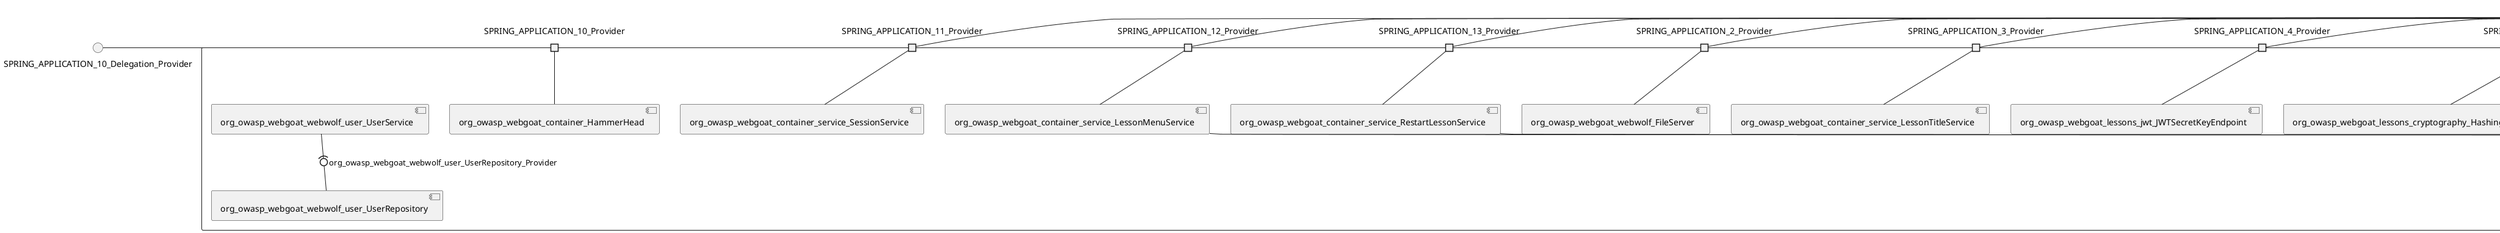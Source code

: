 @startuml
skinparam fixCircleLabelOverlapping true
skinparam componentStyle uml2
() SPRING_APPLICATION_10_Delegation_Provider
() SPRING_APPLICATION_11_Delegation_Provider
() SPRING_APPLICATION_12_Delegation_Provider
() SPRING_APPLICATION_13_Delegation_Provider
() SPRING_APPLICATION_2_Delegation_Provider
() SPRING_APPLICATION_3_Delegation_Provider
() SPRING_APPLICATION_4_Delegation_Provider
() SPRING_APPLICATION_5_Delegation_Provider
() SPRING_APPLICATION_6_Delegation_Provider
() SPRING_APPLICATION_7_Delegation_Provider
() SPRING_APPLICATION_8_Delegation_Provider
() SPRING_APPLICATION_9_Delegation_Provider
() SPRING_APPLICATION_BypassRestrictions_FieldRestrictions_POST_Delegation_Provider
() SPRING_APPLICATION_BypassRestrictions_frontendValidation_POST_Delegation_Provider
() SPRING_APPLICATION_ChromeDevTools_dummy_POST_Delegation_Provider
() SPRING_APPLICATION_CrossSiteScriptingStored_stored_xss_follow_up_POST_Delegation_Provider
() SPRING_APPLICATION_CrossSiteScripting_attack1_POST_Delegation_Provider
() SPRING_APPLICATION_CrossSiteScripting_attack3_POST_Delegation_Provider
() SPRING_APPLICATION_CrossSiteScripting_attack4_POST_Delegation_Provider
() SPRING_APPLICATION_CrossSiteScripting_attack5a_GET_Delegation_Provider
() SPRING_APPLICATION_CrossSiteScripting_attack6a_POST_Delegation_Provider
() SPRING_APPLICATION_CrossSiteScripting_dom_follow_up_POST_Delegation_Provider
() SPRING_APPLICATION_CrossSiteScripting_phone_home_xss_POST_Delegation_Provider
() SPRING_APPLICATION_CrossSiteScripting_quiz_GET_POST_Delegation_Provider
() SPRING_APPLICATION_Delegation_Provider
() SPRING_APPLICATION_GET_10_Delegation_Provider
() SPRING_APPLICATION_GET_11_Delegation_Provider
() SPRING_APPLICATION_GET_2_Delegation_Provider
() SPRING_APPLICATION_GET_3_Delegation_Provider
() SPRING_APPLICATION_GET_4_Delegation_Provider
() SPRING_APPLICATION_GET_5_Delegation_Provider
() SPRING_APPLICATION_GET_6_Delegation_Provider
() SPRING_APPLICATION_GET_7_Delegation_Provider
() SPRING_APPLICATION_GET_8_Delegation_Provider
() SPRING_APPLICATION_GET_9_Delegation_Provider
() SPRING_APPLICATION_GET_Delegation_Provider
() SPRING_APPLICATION_HtmlTampering_task_POST_Delegation_Provider
() SPRING_APPLICATION_HttpBasics_attack1_POST_Delegation_Provider
() SPRING_APPLICATION_HttpBasics_attack2_POST_Delegation_Provider
() SPRING_APPLICATION_IDOR_diff_attributes_POST_Delegation_Provider
() SPRING_APPLICATION_IDOR_login_POST_Delegation_Provider
() SPRING_APPLICATION_IDOR_profile_alt_path_POST_Delegation_Provider
() SPRING_APPLICATION_InsecureDeserialization_task_POST_Delegation_Provider
() SPRING_APPLICATION_InsecureLogin_POST_Delegation_Provider
() SPRING_APPLICATION_JWT_decode_POST_Delegation_Provider
() SPRING_APPLICATION_JWT_jku_POST_Delegation_Provider
() SPRING_APPLICATION_JWT_kid_POST_Delegation_Provider
() SPRING_APPLICATION_JWT_quiz_GET_POST_Delegation_Provider
() SPRING_APPLICATION_JWT_refresh_POST_Delegation_Provider
() SPRING_APPLICATION_JWT_votings_GET_POST_Delegation_Provider
() SPRING_APPLICATION_LogSpoofing_log_bleeding_POST_Delegation_Provider
() SPRING_APPLICATION_LogSpoofing_log_spoofing_POST_Delegation_Provider
() SPRING_APPLICATION_POST_10_Delegation_Provider
() SPRING_APPLICATION_POST_11_Delegation_Provider
() SPRING_APPLICATION_POST_12_Delegation_Provider
() SPRING_APPLICATION_POST_13_Delegation_Provider
() SPRING_APPLICATION_POST_14_Delegation_Provider
() SPRING_APPLICATION_POST_15_Delegation_Provider
() SPRING_APPLICATION_POST_16_Delegation_Provider
() SPRING_APPLICATION_POST_17_Delegation_Provider
() SPRING_APPLICATION_POST_18_Delegation_Provider
() SPRING_APPLICATION_POST_2_Delegation_Provider
() SPRING_APPLICATION_POST_3_Delegation_Provider
() SPRING_APPLICATION_POST_4_Delegation_Provider
() SPRING_APPLICATION_POST_5_Delegation_Provider
() SPRING_APPLICATION_POST_6_Delegation_Provider
() SPRING_APPLICATION_POST_7_Delegation_Provider
() SPRING_APPLICATION_POST_8_Delegation_Provider
() SPRING_APPLICATION_POST_9_Delegation_Provider
() SPRING_APPLICATION_POST_Delegation_Provider
() SPRING_APPLICATION_PUT_Delegation_Provider
() SPRING_APPLICATION_PasswordReset_ForgotPassword_create_password_reset_link_POST_Delegation_Provider
() SPRING_APPLICATION_PasswordReset_SecurityQuestions_POST_Delegation_Provider
() SPRING_APPLICATION_PasswordReset_reset_POST_Delegation_Provider
() SPRING_APPLICATION_PathTraversal_profile_picture_GET_Delegation_Provider
() SPRING_APPLICATION_PathTraversal_profile_picture_fix_GET_Delegation_Provider
() SPRING_APPLICATION_PathTraversal_profile_upload_POST_Delegation_Provider
() SPRING_APPLICATION_PathTraversal_profile_upload_fix_POST_Delegation_Provider
() SPRING_APPLICATION_PathTraversal_profile_upload_remove_user_input_POST_Delegation_Provider
() SPRING_APPLICATION_PathTraversal_random_POST_Delegation_Provider
() SPRING_APPLICATION_PathTraversal_random_picture_GET_Delegation_Provider
() SPRING_APPLICATION_PathTraversal_zip_slip_GET_POST_Delegation_Provider
() SPRING_APPLICATION_SSRF_task1_POST_Delegation_Provider
() SPRING_APPLICATION_SSRF_task2_POST_Delegation_Provider
() SPRING_APPLICATION_SecurePasswords_assignment_POST_Delegation_Provider
() SPRING_APPLICATION_SqlInjectionAdvanced_attack6a_POST_Delegation_Provider
() SPRING_APPLICATION_SqlInjectionAdvanced_attack6b_POST_Delegation_Provider
() SPRING_APPLICATION_SqlInjectionAdvanced_challenge_Login_POST_Delegation_Provider
() SPRING_APPLICATION_SqlInjectionAdvanced_challenge_PUT_Delegation_Provider
() SPRING_APPLICATION_SqlInjectionAdvanced_quiz_GET_POST_Delegation_Provider
() SPRING_APPLICATION_SqlInjectionMitigations_attack10a_POST_Delegation_Provider
() SPRING_APPLICATION_SqlInjectionMitigations_attack10b_POST_Delegation_Provider
() SPRING_APPLICATION_SqlInjectionMitigations_attack12a_POST_Delegation_Provider
() SPRING_APPLICATION_SqlInjectionMitigations_servers_GET_Delegation_Provider
() SPRING_APPLICATION_SqlInjection_assignment5a_POST_Delegation_Provider
() SPRING_APPLICATION_SqlInjection_assignment5b_POST_Delegation_Provider
() SPRING_APPLICATION_SqlInjection_attack10_POST_Delegation_Provider
() SPRING_APPLICATION_SqlInjection_attack2_POST_Delegation_Provider
() SPRING_APPLICATION_SqlInjection_attack3_POST_Delegation_Provider
() SPRING_APPLICATION_SqlInjection_attack4_POST_Delegation_Provider
() SPRING_APPLICATION_SqlInjection_attack5_POST_Delegation_Provider
() SPRING_APPLICATION_SqlInjection_attack8_POST_Delegation_Provider
() SPRING_APPLICATION_SqlInjection_attack9_POST_Delegation_Provider
() SPRING_APPLICATION_SqlOnlyInputValidationOnKeywords_attack_POST_Delegation_Provider
() SPRING_APPLICATION_SqlOnlyInputValidation_attack_POST_Delegation_Provider
() SPRING_APPLICATION_VulnerableComponents_attack1_POST_Delegation_Provider
() SPRING_APPLICATION_WebWolf_GET_Delegation_Provider
() SPRING_APPLICATION_WebWolf_landing_POST_Delegation_Provider
() SPRING_APPLICATION_WebWolf_mail_POST_Delegation_Provider
() SPRING_APPLICATION_challenge_1_POST_Delegation_Provider
() SPRING_APPLICATION_challenge_5_POST_Delegation_Provider
() SPRING_APPLICATION_challenge_7_POST_Delegation_Provider
() SPRING_APPLICATION_challenge_8_GET_Delegation_Provider
() SPRING_APPLICATION_challenge_logo_Delegation_Provider
() SPRING_APPLICATION_cia_quiz_GET_POST_Delegation_Provider
() SPRING_APPLICATION_clientSideFiltering_attack1_POST_Delegation_Provider
() SPRING_APPLICATION_clientSideFiltering_challenge_store_coupons_GET_Delegation_Provider
() SPRING_APPLICATION_clientSideFiltering_getItForFree_POST_Delegation_Provider
() SPRING_APPLICATION_clientSideFiltering_salaries_GET_Delegation_Provider
() SPRING_APPLICATION_crypto_encoding_xor_POST_Delegation_Provider
() SPRING_APPLICATION_crypto_secure_defaults_POST_Delegation_Provider
() SPRING_APPLICATION_jwt_GET_Delegation_Provider
() SPRING_APPLICATION_landing_Delegation_Provider
() SPRING_APPLICATION_lesson_template_GET_POST_Delegation_Provider
() SPRING_APPLICATION_login_oauth_mvc_GET_Delegation_Provider
() SPRING_APPLICATION_mail_DELETE_GET_POST_Delegation_Provider
() SPRING_APPLICATION_register_mvc_POST_Delegation_Provider
() SPRING_APPLICATION_registration_GET_Delegation_Provider
() SPRING_APPLICATION_requests_GET_Delegation_Provider
() SPRING_APPLICATION_scoreboard_data_GET_Delegation_Provider
() SPRING_APPLICATION_server_directory_GET_Delegation_Provider
() SPRING_APPLICATION_service_lessonoverview_mvc_Delegation_Provider
() SPRING_APPLICATION_xxe_comments_GET_Delegation_Provider
rectangle System {
[org_owasp_webgoat_container_HammerHead] [[webgoat-webgoat.repository#_jAKqFui6Ee6MKLZl8ohSrA]]
[org_owasp_webgoat_container_WebWolfRedirect] [[webgoat-webgoat.repository#_jAKqFui6Ee6MKLZl8ohSrA]]
[org_owasp_webgoat_container_controller_StartLesson] [[webgoat-webgoat.repository#_jAKqFui6Ee6MKLZl8ohSrA]]
[org_owasp_webgoat_container_controller_Welcome] [[webgoat-webgoat.repository#_jAKqFui6Ee6MKLZl8ohSrA]]
[org_owasp_webgoat_container_i18n_PluginMessages_Provider] [[webgoat-webgoat.repository#_jAKqFui6Ee6MKLZl8ohSrA]]
[org_owasp_webgoat_container_service_EnvironmentService] [[webgoat-webgoat.repository#_jAKqFui6Ee6MKLZl8ohSrA]]
[org_owasp_webgoat_container_service_HintService] [[webgoat-webgoat.repository#_jAKqFui6Ee6MKLZl8ohSrA]]
[org_owasp_webgoat_container_service_LabelDebugService] [[webgoat-webgoat.repository#_jAKqFui6Ee6MKLZl8ohSrA]]
[org_owasp_webgoat_container_service_LabelService] [[webgoat-webgoat.repository#_jAKqFui6Ee6MKLZl8ohSrA]]
[org_owasp_webgoat_container_service_LessonInfoService] [[webgoat-webgoat.repository#_jAKqFui6Ee6MKLZl8ohSrA]]
[org_owasp_webgoat_container_service_LessonMenuService] [[webgoat-webgoat.repository#_jAKqFui6Ee6MKLZl8ohSrA]]
[org_owasp_webgoat_container_service_LessonProgressService] [[webgoat-webgoat.repository#_jAKqFui6Ee6MKLZl8ohSrA]]
[org_owasp_webgoat_container_service_LessonTitleService] [[webgoat-webgoat.repository#_jAKqFui6Ee6MKLZl8ohSrA]]
[org_owasp_webgoat_container_service_ReportCardService] [[webgoat-webgoat.repository#_jAKqFui6Ee6MKLZl8ohSrA]]
[org_owasp_webgoat_container_service_RestartLessonService] [[webgoat-webgoat.repository#_jAKqFui6Ee6MKLZl8ohSrA]]
[org_owasp_webgoat_container_service_SessionService] [[webgoat-webgoat.repository#_jAKqFui6Ee6MKLZl8ohSrA]]
[org_owasp_webgoat_container_session_UserSessionData_Provider] [[webgoat-webgoat.repository#_jAKqFui6Ee6MKLZl8ohSrA]]
[org_owasp_webgoat_container_session_WebSession_Provider] [[webgoat-webgoat.repository#_jAKqFui6Ee6MKLZl8ohSrA]]
[org_owasp_webgoat_container_users_RegistrationController] [[webgoat-webgoat.repository#_jAKqFui6Ee6MKLZl8ohSrA]]
[org_owasp_webgoat_container_users_Scoreboard] [[webgoat-webgoat.repository#_jAKqFui6Ee6MKLZl8ohSrA]]
[org_owasp_webgoat_container_users_UserRepository] [[webgoat-webgoat.repository#_jAKqFui6Ee6MKLZl8ohSrA]]
[org_owasp_webgoat_container_users_UserService] [[webgoat-webgoat.repository#_jAKqFui6Ee6MKLZl8ohSrA]]
[org_owasp_webgoat_container_users_UserTrackerRepository] [[webgoat-webgoat.repository#_jAKqFui6Ee6MKLZl8ohSrA]]
[org_owasp_webgoat_lessons_authbypass_VerifyAccount] [[webgoat-webgoat.repository#_jAKqFui6Ee6MKLZl8ohSrA]]
[org_owasp_webgoat_lessons_bypassrestrictions_BypassRestrictionsFieldRestrictions] [[webgoat-webgoat.repository#_jAKqFui6Ee6MKLZl8ohSrA]]
[org_owasp_webgoat_lessons_bypassrestrictions_BypassRestrictionsFrontendValidation] [[webgoat-webgoat.repository#_jAKqFui6Ee6MKLZl8ohSrA]]
[org_owasp_webgoat_lessons_challenges_FlagController] [[webgoat-webgoat.repository#_jAKqFui6Ee6MKLZl8ohSrA]]
[org_owasp_webgoat_lessons_challenges_challenge1_Assignment1] [[webgoat-webgoat.repository#_jAKqFui6Ee6MKLZl8ohSrA]]
[org_owasp_webgoat_lessons_challenges_challenge1_ImageServlet] [[webgoat-webgoat.repository#_jAKqFui6Ee6MKLZl8ohSrA]]
[org_owasp_webgoat_lessons_challenges_challenge5_Assignment5] [[webgoat-webgoat.repository#_jAKqFui6Ee6MKLZl8ohSrA]]
[org_owasp_webgoat_lessons_challenges_challenge7_Assignment7] [[webgoat-webgoat.repository#_jAKqFui6Ee6MKLZl8ohSrA]]
[org_owasp_webgoat_lessons_challenges_challenge8_Assignment8] [[webgoat-webgoat.repository#_jAKqFui6Ee6MKLZl8ohSrA]]
[org_owasp_webgoat_lessons_chromedevtools_NetworkDummy] [[webgoat-webgoat.repository#_jAKqFui6Ee6MKLZl8ohSrA]]
[org_owasp_webgoat_lessons_chromedevtools_NetworkLesson] [[webgoat-webgoat.repository#_jAKqFui6Ee6MKLZl8ohSrA]]
[org_owasp_webgoat_lessons_cia_CIAQuiz] [[webgoat-webgoat.repository#_jAKqFui6Ee6MKLZl8ohSrA]]
[org_owasp_webgoat_lessons_clientsidefiltering_ClientSideFilteringAssignment] [[webgoat-webgoat.repository#_jAKqFui6Ee6MKLZl8ohSrA]]
[org_owasp_webgoat_lessons_clientsidefiltering_ClientSideFilteringFreeAssignment] [[webgoat-webgoat.repository#_jAKqFui6Ee6MKLZl8ohSrA]]
[org_owasp_webgoat_lessons_clientsidefiltering_Salaries] [[webgoat-webgoat.repository#_jAKqFui6Ee6MKLZl8ohSrA]]
[org_owasp_webgoat_lessons_clientsidefiltering_ShopEndpoint] [[webgoat-webgoat.repository#_jAKqFui6Ee6MKLZl8ohSrA]]
[org_owasp_webgoat_lessons_cryptography_EncodingAssignment] [[webgoat-webgoat.repository#_jAKqFui6Ee6MKLZl8ohSrA]]
[org_owasp_webgoat_lessons_cryptography_HashingAssignment] [[webgoat-webgoat.repository#_jAKqFui6Ee6MKLZl8ohSrA]]
[org_owasp_webgoat_lessons_cryptography_SecureDefaultsAssignment] [[webgoat-webgoat.repository#_jAKqFui6Ee6MKLZl8ohSrA]]
[org_owasp_webgoat_lessons_cryptography_SigningAssignment] [[webgoat-webgoat.repository#_jAKqFui6Ee6MKLZl8ohSrA]]
[org_owasp_webgoat_lessons_cryptography_XOREncodingAssignment] [[webgoat-webgoat.repository#_jAKqFui6Ee6MKLZl8ohSrA]]
[org_owasp_webgoat_lessons_csrf_CSRFConfirmFlag1] [[webgoat-webgoat.repository#_jAKqFui6Ee6MKLZl8ohSrA]]
[org_owasp_webgoat_lessons_csrf_CSRFFeedback] [[webgoat-webgoat.repository#_jAKqFui6Ee6MKLZl8ohSrA]]
[org_owasp_webgoat_lessons_csrf_CSRFGetFlag] [[webgoat-webgoat.repository#_jAKqFui6Ee6MKLZl8ohSrA]]
[org_owasp_webgoat_lessons_csrf_CSRFLogin] [[webgoat-webgoat.repository#_jAKqFui6Ee6MKLZl8ohSrA]]
[org_owasp_webgoat_lessons_csrf_ForgedReviews] [[webgoat-webgoat.repository#_jAKqFui6Ee6MKLZl8ohSrA]]
[org_owasp_webgoat_lessons_csrf_ObjectMapper_Provider] [[webgoat-webgoat.repository#_jAKqFui6Ee6MKLZl8ohSrA]]
[org_owasp_webgoat_lessons_deserialization_InsecureDeserializationTask] [[webgoat-webgoat.repository#_jAKqFui6Ee6MKLZl8ohSrA]]
[org_owasp_webgoat_lessons_hijacksession_HijackSessionAssignment] [[webgoat-webgoat.repository#_jAKqFui6Ee6MKLZl8ohSrA]]
[org_owasp_webgoat_lessons_hijacksession_cas_HijackSessionAuthenticationProvider] [[webgoat-webgoat.repository#_jAKqFui6Ee6MKLZl8ohSrA]]
[org_owasp_webgoat_lessons_htmltampering_HtmlTamperingTask] [[webgoat-webgoat.repository#_jAKqFui6Ee6MKLZl8ohSrA]]
[org_owasp_webgoat_lessons_httpbasics_HttpBasicsLesson] [[webgoat-webgoat.repository#_jAKqFui6Ee6MKLZl8ohSrA]]
[org_owasp_webgoat_lessons_httpbasics_HttpBasicsQuiz] [[webgoat-webgoat.repository#_jAKqFui6Ee6MKLZl8ohSrA]]
[org_owasp_webgoat_lessons_httpproxies_HttpBasicsInterceptRequest] [[webgoat-webgoat.repository#_jAKqFui6Ee6MKLZl8ohSrA]]
[org_owasp_webgoat_lessons_idor_IDORDiffAttributes] [[webgoat-webgoat.repository#_jAKqFui6Ee6MKLZl8ohSrA]]
[org_owasp_webgoat_lessons_idor_IDOREditOtherProfile] [[webgoat-webgoat.repository#_jAKqFui6Ee6MKLZl8ohSrA]]
[org_owasp_webgoat_lessons_idor_IDORLogin] [[webgoat-webgoat.repository#_jAKqFui6Ee6MKLZl8ohSrA]]
[org_owasp_webgoat_lessons_idor_IDORViewOtherProfile] [[webgoat-webgoat.repository#_jAKqFui6Ee6MKLZl8ohSrA]]
[org_owasp_webgoat_lessons_idor_IDORViewOwnProfile] [[webgoat-webgoat.repository#_jAKqFui6Ee6MKLZl8ohSrA]]
[org_owasp_webgoat_lessons_idor_IDORViewOwnProfileAltUrl] [[webgoat-webgoat.repository#_jAKqFui6Ee6MKLZl8ohSrA]]
[org_owasp_webgoat_lessons_insecurelogin_InsecureLoginTask] [[webgoat-webgoat.repository#_jAKqFui6Ee6MKLZl8ohSrA]]
[org_owasp_webgoat_lessons_jwt_JWTDecodeEndpoint] [[webgoat-webgoat.repository#_jAKqFui6Ee6MKLZl8ohSrA]]
[org_owasp_webgoat_lessons_jwt_JWTQuiz] [[webgoat-webgoat.repository#_jAKqFui6Ee6MKLZl8ohSrA]]
[org_owasp_webgoat_lessons_jwt_JWTRefreshEndpoint] [[webgoat-webgoat.repository#_jAKqFui6Ee6MKLZl8ohSrA]]
[org_owasp_webgoat_lessons_jwt_JWTSecretKeyEndpoint] [[webgoat-webgoat.repository#_jAKqFui6Ee6MKLZl8ohSrA]]
[org_owasp_webgoat_lessons_jwt_JWTVotesEndpoint] [[webgoat-webgoat.repository#_jAKqFui6Ee6MKLZl8ohSrA]]
[org_owasp_webgoat_lessons_jwt_claimmisuse_JWTHeaderJKUEndpoint] [[webgoat-webgoat.repository#_jAKqFui6Ee6MKLZl8ohSrA]]
[org_owasp_webgoat_lessons_jwt_claimmisuse_JWTHeaderKIDEndpoint] [[webgoat-webgoat.repository#_jAKqFui6Ee6MKLZl8ohSrA]]
[org_owasp_webgoat_lessons_lessontemplate_SampleAttack] [[webgoat-webgoat.repository#_jAKqFui6Ee6MKLZl8ohSrA]]
[org_owasp_webgoat_lessons_logging_LogBleedingTask] [[webgoat-webgoat.repository#_jAKqFui6Ee6MKLZl8ohSrA]]
[org_owasp_webgoat_lessons_logging_LogSpoofingTask] [[webgoat-webgoat.repository#_jAKqFui6Ee6MKLZl8ohSrA]]
[org_owasp_webgoat_lessons_missingac_MissingFunctionACHiddenMenus] [[webgoat-webgoat.repository#_jAKqFui6Ee6MKLZl8ohSrA]]
[org_owasp_webgoat_lessons_missingac_MissingFunctionACUsers] [[webgoat-webgoat.repository#_jAKqFui6Ee6MKLZl8ohSrA]]
[org_owasp_webgoat_lessons_missingac_MissingFunctionACYourHash] [[webgoat-webgoat.repository#_jAKqFui6Ee6MKLZl8ohSrA]]
[org_owasp_webgoat_lessons_missingac_MissingFunctionACYourHashAdmin] [[webgoat-webgoat.repository#_jAKqFui6Ee6MKLZl8ohSrA]]
[org_owasp_webgoat_lessons_passwordreset_QuestionsAssignment] [[webgoat-webgoat.repository#_jAKqFui6Ee6MKLZl8ohSrA]]
[org_owasp_webgoat_lessons_passwordreset_ResetLinkAssignment] [[webgoat-webgoat.repository#_jAKqFui6Ee6MKLZl8ohSrA]]
[org_owasp_webgoat_lessons_passwordreset_ResetLinkAssignmentForgotPassword] [[webgoat-webgoat.repository#_jAKqFui6Ee6MKLZl8ohSrA]]
[org_owasp_webgoat_lessons_passwordreset_SecurityQuestionAssignment] [[webgoat-webgoat.repository#_jAKqFui6Ee6MKLZl8ohSrA]]
[org_owasp_webgoat_lessons_passwordreset_SimpleMailAssignment] [[webgoat-webgoat.repository#_jAKqFui6Ee6MKLZl8ohSrA]]
[org_owasp_webgoat_lessons_passwordreset_TriedQuestions] [[webgoat-webgoat.repository#_jAKqFui6Ee6MKLZl8ohSrA]]
[org_owasp_webgoat_lessons_pathtraversal_ProfileUpload] [[webgoat-webgoat.repository#_jAKqFui6Ee6MKLZl8ohSrA]]
[org_owasp_webgoat_lessons_pathtraversal_ProfileUploadFix] [[webgoat-webgoat.repository#_jAKqFui6Ee6MKLZl8ohSrA]]
[org_owasp_webgoat_lessons_pathtraversal_ProfileUploadRemoveUserInput] [[webgoat-webgoat.repository#_jAKqFui6Ee6MKLZl8ohSrA]]
[org_owasp_webgoat_lessons_pathtraversal_ProfileUploadRetrieval] [[webgoat-webgoat.repository#_jAKqFui6Ee6MKLZl8ohSrA]]
[org_owasp_webgoat_lessons_pathtraversal_ProfileZipSlip] [[webgoat-webgoat.repository#_jAKqFui6Ee6MKLZl8ohSrA]]
[org_owasp_webgoat_lessons_securepasswords_SecurePasswordsAssignment] [[webgoat-webgoat.repository#_jAKqFui6Ee6MKLZl8ohSrA]]
[org_owasp_webgoat_lessons_spoofcookie_SpoofCookieAssignment] [[webgoat-webgoat.repository#_jAKqFui6Ee6MKLZl8ohSrA]]
[org_owasp_webgoat_lessons_sqlinjection_advanced_SqlInjectionChallenge] [[webgoat-webgoat.repository#_jAKqFui6Ee6MKLZl8ohSrA]]
[org_owasp_webgoat_lessons_sqlinjection_advanced_SqlInjectionChallengeLogin] [[webgoat-webgoat.repository#_jAKqFui6Ee6MKLZl8ohSrA]]
[org_owasp_webgoat_lessons_sqlinjection_advanced_SqlInjectionLesson6a] [[webgoat-webgoat.repository#_jAKqFui6Ee6MKLZl8ohSrA]]
[org_owasp_webgoat_lessons_sqlinjection_advanced_SqlInjectionLesson6b] [[webgoat-webgoat.repository#_jAKqFui6Ee6MKLZl8ohSrA]]
[org_owasp_webgoat_lessons_sqlinjection_advanced_SqlInjectionQuiz] [[webgoat-webgoat.repository#_jAKqFui6Ee6MKLZl8ohSrA]]
[org_owasp_webgoat_lessons_sqlinjection_introduction_SqlInjectionLesson10] [[webgoat-webgoat.repository#_jAKqFui6Ee6MKLZl8ohSrA]]
[org_owasp_webgoat_lessons_sqlinjection_introduction_SqlInjectionLesson2] [[webgoat-webgoat.repository#_jAKqFui6Ee6MKLZl8ohSrA]]
[org_owasp_webgoat_lessons_sqlinjection_introduction_SqlInjectionLesson3] [[webgoat-webgoat.repository#_jAKqFui6Ee6MKLZl8ohSrA]]
[org_owasp_webgoat_lessons_sqlinjection_introduction_SqlInjectionLesson4] [[webgoat-webgoat.repository#_jAKqFui6Ee6MKLZl8ohSrA]]
[org_owasp_webgoat_lessons_sqlinjection_introduction_SqlInjectionLesson5] [[webgoat-webgoat.repository#_jAKqFui6Ee6MKLZl8ohSrA]]
[org_owasp_webgoat_lessons_sqlinjection_introduction_SqlInjectionLesson5a] [[webgoat-webgoat.repository#_jAKqFui6Ee6MKLZl8ohSrA]]
[org_owasp_webgoat_lessons_sqlinjection_introduction_SqlInjectionLesson5b] [[webgoat-webgoat.repository#_jAKqFui6Ee6MKLZl8ohSrA]]
[org_owasp_webgoat_lessons_sqlinjection_introduction_SqlInjectionLesson8] [[webgoat-webgoat.repository#_jAKqFui6Ee6MKLZl8ohSrA]]
[org_owasp_webgoat_lessons_sqlinjection_introduction_SqlInjectionLesson9] [[webgoat-webgoat.repository#_jAKqFui6Ee6MKLZl8ohSrA]]
[org_owasp_webgoat_lessons_sqlinjection_mitigation_Servers] [[webgoat-webgoat.repository#_jAKqFui6Ee6MKLZl8ohSrA]]
[org_owasp_webgoat_lessons_sqlinjection_mitigation_SqlInjectionLesson10a] [[webgoat-webgoat.repository#_jAKqFui6Ee6MKLZl8ohSrA]]
[org_owasp_webgoat_lessons_sqlinjection_mitigation_SqlInjectionLesson10b] [[webgoat-webgoat.repository#_jAKqFui6Ee6MKLZl8ohSrA]]
[org_owasp_webgoat_lessons_sqlinjection_mitigation_SqlInjectionLesson13] [[webgoat-webgoat.repository#_jAKqFui6Ee6MKLZl8ohSrA]]
[org_owasp_webgoat_lessons_sqlinjection_mitigation_SqlOnlyInputValidation] [[webgoat-webgoat.repository#_jAKqFui6Ee6MKLZl8ohSrA]]
[org_owasp_webgoat_lessons_sqlinjection_mitigation_SqlOnlyInputValidationOnKeywords] [[webgoat-webgoat.repository#_jAKqFui6Ee6MKLZl8ohSrA]]
[org_owasp_webgoat_lessons_ssrf_SSRFTask1] [[webgoat-webgoat.repository#_jAKqFui6Ee6MKLZl8ohSrA]]
[org_owasp_webgoat_lessons_ssrf_SSRFTask2] [[webgoat-webgoat.repository#_jAKqFui6Ee6MKLZl8ohSrA]]
[org_owasp_webgoat_lessons_vulnerablecomponents_VulnerableComponentsLesson] [[webgoat-webgoat.repository#_jAKqFui6Ee6MKLZl8ohSrA]]
[org_owasp_webgoat_lessons_webwolfintroduction_LandingAssignment] [[webgoat-webgoat.repository#_jAKqFui6Ee6MKLZl8ohSrA]]
[org_owasp_webgoat_lessons_webwolfintroduction_MailAssignment] [[webgoat-webgoat.repository#_jAKqFui6Ee6MKLZl8ohSrA]]
[org_owasp_webgoat_lessons_xss_CrossSiteScriptingLesson1] [[webgoat-webgoat.repository#_jAKqFui6Ee6MKLZl8ohSrA]]
[org_owasp_webgoat_lessons_xss_CrossSiteScriptingLesson3] [[webgoat-webgoat.repository#_jAKqFui6Ee6MKLZl8ohSrA]]
[org_owasp_webgoat_lessons_xss_CrossSiteScriptingLesson4] [[webgoat-webgoat.repository#_jAKqFui6Ee6MKLZl8ohSrA]]
[org_owasp_webgoat_lessons_xss_CrossSiteScriptingLesson5a] [[webgoat-webgoat.repository#_jAKqFui6Ee6MKLZl8ohSrA]]
[org_owasp_webgoat_lessons_xss_CrossSiteScriptingLesson6a] [[webgoat-webgoat.repository#_jAKqFui6Ee6MKLZl8ohSrA]]
[org_owasp_webgoat_lessons_xss_CrossSiteScriptingQuiz] [[webgoat-webgoat.repository#_jAKqFui6Ee6MKLZl8ohSrA]]
[org_owasp_webgoat_lessons_xss_DOMCrossSiteScripting] [[webgoat-webgoat.repository#_jAKqFui6Ee6MKLZl8ohSrA]]
[org_owasp_webgoat_lessons_xss_DOMCrossSiteScriptingVerifier] [[webgoat-webgoat.repository#_jAKqFui6Ee6MKLZl8ohSrA]]
[org_owasp_webgoat_lessons_xss_stored_StoredCrossSiteScriptingVerifier] [[webgoat-webgoat.repository#_jAKqFui6Ee6MKLZl8ohSrA]]
[org_owasp_webgoat_lessons_xss_stored_StoredXssComments] [[webgoat-webgoat.repository#_jAKqFui6Ee6MKLZl8ohSrA]]
[org_owasp_webgoat_lessons_xxe_BlindSendFileAssignment] [[webgoat-webgoat.repository#_jAKqFui6Ee6MKLZl8ohSrA]]
[org_owasp_webgoat_lessons_xxe_CommentsCache] [[webgoat-webgoat.repository#_jAKqFui6Ee6MKLZl8ohSrA]]
[org_owasp_webgoat_lessons_xxe_CommentsEndpoint] [[webgoat-webgoat.repository#_jAKqFui6Ee6MKLZl8ohSrA]]
[org_owasp_webgoat_lessons_xxe_ContentTypeAssignment] [[webgoat-webgoat.repository#_jAKqFui6Ee6MKLZl8ohSrA]]
[org_owasp_webgoat_lessons_xxe_SimpleXXE] [[webgoat-webgoat.repository#_jAKqFui6Ee6MKLZl8ohSrA]]
[org_owasp_webgoat_webwolf_FileServer] [[webgoat-webgoat.repository#_jAKqFui6Ee6MKLZl8ohSrA]]
[org_owasp_webgoat_webwolf_jwt_JWTController] [[webgoat-webgoat.repository#_jAKqFui6Ee6MKLZl8ohSrA]]
[org_owasp_webgoat_webwolf_mailbox_MailboxController] [[webgoat-webgoat.repository#_jAKqFui6Ee6MKLZl8ohSrA]]
[org_owasp_webgoat_webwolf_mailbox_MailboxRepository] [[webgoat-webgoat.repository#_jAKqFui6Ee6MKLZl8ohSrA]]
[org_owasp_webgoat_webwolf_requests_LandingPage] [[webgoat-webgoat.repository#_jAKqFui6Ee6MKLZl8ohSrA]]
[org_owasp_webgoat_webwolf_requests_Requests] [[webgoat-webgoat.repository#_jAKqFui6Ee6MKLZl8ohSrA]]
[org_owasp_webgoat_webwolf_user_UserRepository] [[webgoat-webgoat.repository#_jAKqFui6Ee6MKLZl8ohSrA]]
[org_owasp_webgoat_webwolf_user_UserService] [[webgoat-webgoat.repository#_jAKqFui6Ee6MKLZl8ohSrA]]
port SPRING_APPLICATION_10_Provider
SPRING_APPLICATION_10_Delegation_Provider - SPRING_APPLICATION_10_Provider
SPRING_APPLICATION_10_Provider - [org_owasp_webgoat_container_HammerHead]
port SPRING_APPLICATION_11_Provider
SPRING_APPLICATION_11_Delegation_Provider - SPRING_APPLICATION_11_Provider
SPRING_APPLICATION_11_Provider - [org_owasp_webgoat_container_service_SessionService]
port SPRING_APPLICATION_12_Provider
SPRING_APPLICATION_12_Delegation_Provider - SPRING_APPLICATION_12_Provider
SPRING_APPLICATION_12_Provider - [org_owasp_webgoat_container_service_LessonMenuService]
port SPRING_APPLICATION_13_Provider
SPRING_APPLICATION_13_Delegation_Provider - SPRING_APPLICATION_13_Provider
SPRING_APPLICATION_13_Provider - [org_owasp_webgoat_container_service_RestartLessonService]
port SPRING_APPLICATION_2_Provider
SPRING_APPLICATION_2_Delegation_Provider - SPRING_APPLICATION_2_Provider
SPRING_APPLICATION_2_Provider - [org_owasp_webgoat_webwolf_FileServer]
port SPRING_APPLICATION_3_Provider
SPRING_APPLICATION_3_Delegation_Provider - SPRING_APPLICATION_3_Provider
SPRING_APPLICATION_3_Provider - [org_owasp_webgoat_container_service_LessonTitleService]
port SPRING_APPLICATION_4_Provider
SPRING_APPLICATION_4_Delegation_Provider - SPRING_APPLICATION_4_Provider
SPRING_APPLICATION_4_Provider - [org_owasp_webgoat_lessons_jwt_JWTSecretKeyEndpoint]
port SPRING_APPLICATION_5_Provider
SPRING_APPLICATION_5_Delegation_Provider - SPRING_APPLICATION_5_Provider
SPRING_APPLICATION_5_Provider - [org_owasp_webgoat_lessons_cryptography_HashingAssignment]
port SPRING_APPLICATION_6_Provider
SPRING_APPLICATION_6_Delegation_Provider - SPRING_APPLICATION_6_Provider
SPRING_APPLICATION_6_Provider - [org_owasp_webgoat_container_service_LabelDebugService]
port SPRING_APPLICATION_7_Provider
SPRING_APPLICATION_7_Delegation_Provider - SPRING_APPLICATION_7_Provider
SPRING_APPLICATION_7_Provider - [org_owasp_webgoat_container_service_LessonInfoService]
port SPRING_APPLICATION_8_Provider
SPRING_APPLICATION_8_Delegation_Provider - SPRING_APPLICATION_8_Provider
SPRING_APPLICATION_8_Provider - [org_owasp_webgoat_lessons_httpproxies_HttpBasicsInterceptRequest]
port SPRING_APPLICATION_9_Provider
SPRING_APPLICATION_9_Delegation_Provider - SPRING_APPLICATION_9_Provider
SPRING_APPLICATION_9_Provider - [org_owasp_webgoat_container_controller_StartLesson]
port SPRING_APPLICATION_BypassRestrictions_FieldRestrictions_POST_Provider
SPRING_APPLICATION_BypassRestrictions_FieldRestrictions_POST_Delegation_Provider - SPRING_APPLICATION_BypassRestrictions_FieldRestrictions_POST_Provider
SPRING_APPLICATION_BypassRestrictions_FieldRestrictions_POST_Provider - [org_owasp_webgoat_lessons_bypassrestrictions_BypassRestrictionsFieldRestrictions]
port SPRING_APPLICATION_BypassRestrictions_frontendValidation_POST_Provider
SPRING_APPLICATION_BypassRestrictions_frontendValidation_POST_Delegation_Provider - SPRING_APPLICATION_BypassRestrictions_frontendValidation_POST_Provider
SPRING_APPLICATION_BypassRestrictions_frontendValidation_POST_Provider - [org_owasp_webgoat_lessons_bypassrestrictions_BypassRestrictionsFrontendValidation]
port SPRING_APPLICATION_ChromeDevTools_dummy_POST_Provider
SPRING_APPLICATION_ChromeDevTools_dummy_POST_Delegation_Provider - SPRING_APPLICATION_ChromeDevTools_dummy_POST_Provider
SPRING_APPLICATION_ChromeDevTools_dummy_POST_Provider - [org_owasp_webgoat_lessons_chromedevtools_NetworkDummy]
port SPRING_APPLICATION_CrossSiteScriptingStored_stored_xss_follow_up_POST_Provider
SPRING_APPLICATION_CrossSiteScriptingStored_stored_xss_follow_up_POST_Delegation_Provider - SPRING_APPLICATION_CrossSiteScriptingStored_stored_xss_follow_up_POST_Provider
SPRING_APPLICATION_CrossSiteScriptingStored_stored_xss_follow_up_POST_Provider - [org_owasp_webgoat_lessons_xss_stored_StoredCrossSiteScriptingVerifier]
port SPRING_APPLICATION_CrossSiteScripting_attack1_POST_Provider
SPRING_APPLICATION_CrossSiteScripting_attack1_POST_Delegation_Provider - SPRING_APPLICATION_CrossSiteScripting_attack1_POST_Provider
SPRING_APPLICATION_CrossSiteScripting_attack1_POST_Provider - [org_owasp_webgoat_lessons_xss_CrossSiteScriptingLesson1]
port SPRING_APPLICATION_CrossSiteScripting_attack3_POST_Provider
SPRING_APPLICATION_CrossSiteScripting_attack3_POST_Delegation_Provider - SPRING_APPLICATION_CrossSiteScripting_attack3_POST_Provider
SPRING_APPLICATION_CrossSiteScripting_attack3_POST_Provider - [org_owasp_webgoat_lessons_xss_CrossSiteScriptingLesson3]
port SPRING_APPLICATION_CrossSiteScripting_attack4_POST_Provider
SPRING_APPLICATION_CrossSiteScripting_attack4_POST_Delegation_Provider - SPRING_APPLICATION_CrossSiteScripting_attack4_POST_Provider
SPRING_APPLICATION_CrossSiteScripting_attack4_POST_Provider - [org_owasp_webgoat_lessons_xss_CrossSiteScriptingLesson4]
port SPRING_APPLICATION_CrossSiteScripting_attack5a_GET_Provider
SPRING_APPLICATION_CrossSiteScripting_attack5a_GET_Delegation_Provider - SPRING_APPLICATION_CrossSiteScripting_attack5a_GET_Provider
SPRING_APPLICATION_CrossSiteScripting_attack5a_GET_Provider - [org_owasp_webgoat_lessons_xss_CrossSiteScriptingLesson5a]
port SPRING_APPLICATION_CrossSiteScripting_attack6a_POST_Provider
SPRING_APPLICATION_CrossSiteScripting_attack6a_POST_Delegation_Provider - SPRING_APPLICATION_CrossSiteScripting_attack6a_POST_Provider
SPRING_APPLICATION_CrossSiteScripting_attack6a_POST_Provider - [org_owasp_webgoat_lessons_xss_CrossSiteScriptingLesson6a]
port SPRING_APPLICATION_CrossSiteScripting_dom_follow_up_POST_Provider
SPRING_APPLICATION_CrossSiteScripting_dom_follow_up_POST_Delegation_Provider - SPRING_APPLICATION_CrossSiteScripting_dom_follow_up_POST_Provider
SPRING_APPLICATION_CrossSiteScripting_dom_follow_up_POST_Provider - [org_owasp_webgoat_lessons_xss_DOMCrossSiteScriptingVerifier]
port SPRING_APPLICATION_CrossSiteScripting_phone_home_xss_POST_Provider
SPRING_APPLICATION_CrossSiteScripting_phone_home_xss_POST_Delegation_Provider - SPRING_APPLICATION_CrossSiteScripting_phone_home_xss_POST_Provider
SPRING_APPLICATION_CrossSiteScripting_phone_home_xss_POST_Provider - [org_owasp_webgoat_lessons_xss_DOMCrossSiteScripting]
port SPRING_APPLICATION_CrossSiteScripting_quiz_GET_POST_Provider
SPRING_APPLICATION_CrossSiteScripting_quiz_GET_POST_Delegation_Provider - SPRING_APPLICATION_CrossSiteScripting_quiz_GET_POST_Provider
SPRING_APPLICATION_CrossSiteScripting_quiz_GET_POST_Provider - [org_owasp_webgoat_lessons_xss_CrossSiteScriptingQuiz]
port SPRING_APPLICATION_Provider
SPRING_APPLICATION_Delegation_Provider - SPRING_APPLICATION_Provider
SPRING_APPLICATION_Provider - [org_owasp_webgoat_lessons_cryptography_SigningAssignment]
port SPRING_APPLICATION_GET_10_Provider
SPRING_APPLICATION_GET_10_Delegation_Provider - SPRING_APPLICATION_GET_10_Provider
SPRING_APPLICATION_GET_10_Provider - [org_owasp_webgoat_lessons_csrf_ForgedReviews]
port SPRING_APPLICATION_GET_11_Provider
SPRING_APPLICATION_GET_11_Delegation_Provider - SPRING_APPLICATION_GET_11_Provider
SPRING_APPLICATION_GET_11_Provider - [org_owasp_webgoat_lessons_xss_stored_StoredXssComments]
port SPRING_APPLICATION_GET_2_Provider
SPRING_APPLICATION_GET_2_Delegation_Provider - SPRING_APPLICATION_GET_2_Provider
SPRING_APPLICATION_GET_2_Provider - [org_owasp_webgoat_lessons_idor_IDORViewOwnProfile]
port SPRING_APPLICATION_GET_3_Provider
SPRING_APPLICATION_GET_3_Delegation_Provider - SPRING_APPLICATION_GET_3_Provider
SPRING_APPLICATION_GET_3_Provider - [org_owasp_webgoat_lessons_cryptography_EncodingAssignment]
port SPRING_APPLICATION_GET_4_Provider
SPRING_APPLICATION_GET_4_Delegation_Provider - SPRING_APPLICATION_GET_4_Provider
SPRING_APPLICATION_GET_4_Provider - [org_owasp_webgoat_lessons_missingac_MissingFunctionACUsers]
port SPRING_APPLICATION_GET_5_Provider
SPRING_APPLICATION_GET_5_Delegation_Provider - SPRING_APPLICATION_GET_5_Provider
SPRING_APPLICATION_GET_5_Provider - [org_owasp_webgoat_container_controller_Welcome]
port SPRING_APPLICATION_GET_6_Provider
SPRING_APPLICATION_GET_6_Delegation_Provider - SPRING_APPLICATION_GET_6_Provider
SPRING_APPLICATION_GET_6_Provider - [org_owasp_webgoat_lessons_spoofcookie_SpoofCookieAssignment]
port SPRING_APPLICATION_GET_7_Provider
SPRING_APPLICATION_GET_7_Delegation_Provider - SPRING_APPLICATION_GET_7_Provider
SPRING_APPLICATION_GET_7_Provider - [org_owasp_webgoat_lessons_idor_IDORViewOtherProfile]
port SPRING_APPLICATION_GET_8_Provider
SPRING_APPLICATION_GET_8_Delegation_Provider - SPRING_APPLICATION_GET_8_Provider
SPRING_APPLICATION_GET_8_Provider - [org_owasp_webgoat_container_service_LabelService]
port SPRING_APPLICATION_GET_9_Provider
SPRING_APPLICATION_GET_9_Delegation_Provider - SPRING_APPLICATION_GET_9_Provider
SPRING_APPLICATION_GET_9_Provider - [org_owasp_webgoat_container_service_HintService]
port SPRING_APPLICATION_GET_Provider
SPRING_APPLICATION_GET_Delegation_Provider - SPRING_APPLICATION_GET_Provider
SPRING_APPLICATION_GET_Provider - [org_owasp_webgoat_container_service_ReportCardService]
port SPRING_APPLICATION_HtmlTampering_task_POST_Provider
SPRING_APPLICATION_HtmlTampering_task_POST_Delegation_Provider - SPRING_APPLICATION_HtmlTampering_task_POST_Provider
SPRING_APPLICATION_HtmlTampering_task_POST_Provider - [org_owasp_webgoat_lessons_htmltampering_HtmlTamperingTask]
port SPRING_APPLICATION_HttpBasics_attack1_POST_Provider
SPRING_APPLICATION_HttpBasics_attack1_POST_Delegation_Provider - SPRING_APPLICATION_HttpBasics_attack1_POST_Provider
SPRING_APPLICATION_HttpBasics_attack1_POST_Provider - [org_owasp_webgoat_lessons_httpbasics_HttpBasicsLesson]
port SPRING_APPLICATION_HttpBasics_attack2_POST_Provider
SPRING_APPLICATION_HttpBasics_attack2_POST_Delegation_Provider - SPRING_APPLICATION_HttpBasics_attack2_POST_Provider
SPRING_APPLICATION_HttpBasics_attack2_POST_Provider - [org_owasp_webgoat_lessons_httpbasics_HttpBasicsQuiz]
port SPRING_APPLICATION_IDOR_diff_attributes_POST_Provider
SPRING_APPLICATION_IDOR_diff_attributes_POST_Delegation_Provider - SPRING_APPLICATION_IDOR_diff_attributes_POST_Provider
SPRING_APPLICATION_IDOR_diff_attributes_POST_Provider - [org_owasp_webgoat_lessons_idor_IDORDiffAttributes]
port SPRING_APPLICATION_IDOR_login_POST_Provider
SPRING_APPLICATION_IDOR_login_POST_Delegation_Provider - SPRING_APPLICATION_IDOR_login_POST_Provider
SPRING_APPLICATION_IDOR_login_POST_Provider - [org_owasp_webgoat_lessons_idor_IDORLogin]
port SPRING_APPLICATION_IDOR_profile_alt_path_POST_Provider
SPRING_APPLICATION_IDOR_profile_alt_path_POST_Delegation_Provider - SPRING_APPLICATION_IDOR_profile_alt_path_POST_Provider
SPRING_APPLICATION_IDOR_profile_alt_path_POST_Provider - [org_owasp_webgoat_lessons_idor_IDORViewOwnProfileAltUrl]
port SPRING_APPLICATION_InsecureDeserialization_task_POST_Provider
SPRING_APPLICATION_InsecureDeserialization_task_POST_Delegation_Provider - SPRING_APPLICATION_InsecureDeserialization_task_POST_Provider
SPRING_APPLICATION_InsecureDeserialization_task_POST_Provider - [org_owasp_webgoat_lessons_deserialization_InsecureDeserializationTask]
port SPRING_APPLICATION_InsecureLogin_POST_Provider
SPRING_APPLICATION_InsecureLogin_POST_Delegation_Provider - SPRING_APPLICATION_InsecureLogin_POST_Provider
SPRING_APPLICATION_InsecureLogin_POST_Provider - [org_owasp_webgoat_lessons_insecurelogin_InsecureLoginTask]
port SPRING_APPLICATION_JWT_decode_POST_Provider
SPRING_APPLICATION_JWT_decode_POST_Delegation_Provider - SPRING_APPLICATION_JWT_decode_POST_Provider
SPRING_APPLICATION_JWT_decode_POST_Provider - [org_owasp_webgoat_lessons_jwt_JWTDecodeEndpoint]
port SPRING_APPLICATION_JWT_jku_POST_Provider
SPRING_APPLICATION_JWT_jku_POST_Delegation_Provider - SPRING_APPLICATION_JWT_jku_POST_Provider
SPRING_APPLICATION_JWT_jku_POST_Provider - [org_owasp_webgoat_lessons_jwt_claimmisuse_JWTHeaderJKUEndpoint]
port SPRING_APPLICATION_JWT_kid_POST_Provider
SPRING_APPLICATION_JWT_kid_POST_Delegation_Provider - SPRING_APPLICATION_JWT_kid_POST_Provider
SPRING_APPLICATION_JWT_kid_POST_Provider - [org_owasp_webgoat_lessons_jwt_claimmisuse_JWTHeaderKIDEndpoint]
port SPRING_APPLICATION_JWT_quiz_GET_POST_Provider
SPRING_APPLICATION_JWT_quiz_GET_POST_Delegation_Provider - SPRING_APPLICATION_JWT_quiz_GET_POST_Provider
SPRING_APPLICATION_JWT_quiz_GET_POST_Provider - [org_owasp_webgoat_lessons_jwt_JWTQuiz]
port SPRING_APPLICATION_JWT_refresh_POST_Provider
SPRING_APPLICATION_JWT_refresh_POST_Delegation_Provider - SPRING_APPLICATION_JWT_refresh_POST_Provider
SPRING_APPLICATION_JWT_refresh_POST_Provider - [org_owasp_webgoat_lessons_jwt_JWTRefreshEndpoint]
port SPRING_APPLICATION_JWT_votings_GET_POST_Provider
SPRING_APPLICATION_JWT_votings_GET_POST_Delegation_Provider - SPRING_APPLICATION_JWT_votings_GET_POST_Provider
SPRING_APPLICATION_JWT_votings_GET_POST_Provider - [org_owasp_webgoat_lessons_jwt_JWTVotesEndpoint]
port SPRING_APPLICATION_LogSpoofing_log_bleeding_POST_Provider
SPRING_APPLICATION_LogSpoofing_log_bleeding_POST_Delegation_Provider - SPRING_APPLICATION_LogSpoofing_log_bleeding_POST_Provider
SPRING_APPLICATION_LogSpoofing_log_bleeding_POST_Provider - [org_owasp_webgoat_lessons_logging_LogBleedingTask]
port SPRING_APPLICATION_LogSpoofing_log_spoofing_POST_Provider
SPRING_APPLICATION_LogSpoofing_log_spoofing_POST_Delegation_Provider - SPRING_APPLICATION_LogSpoofing_log_spoofing_POST_Provider
SPRING_APPLICATION_LogSpoofing_log_spoofing_POST_Provider - [org_owasp_webgoat_lessons_logging_LogSpoofingTask]
port SPRING_APPLICATION_POST_10_Provider
SPRING_APPLICATION_POST_10_Delegation_Provider - SPRING_APPLICATION_POST_10_Provider
SPRING_APPLICATION_POST_10_Provider - [org_owasp_webgoat_lessons_missingac_MissingFunctionACYourHash]
port SPRING_APPLICATION_POST_11_Provider
SPRING_APPLICATION_POST_11_Delegation_Provider - SPRING_APPLICATION_POST_11_Provider
SPRING_APPLICATION_POST_11_Provider - [org_owasp_webgoat_lessons_passwordreset_QuestionsAssignment]
port SPRING_APPLICATION_POST_12_Provider
SPRING_APPLICATION_POST_12_Delegation_Provider - SPRING_APPLICATION_POST_12_Provider
SPRING_APPLICATION_POST_12_Provider - [org_owasp_webgoat_lessons_xxe_BlindSendFileAssignment]
port SPRING_APPLICATION_POST_13_Provider
SPRING_APPLICATION_POST_13_Delegation_Provider - SPRING_APPLICATION_POST_13_Provider
SPRING_APPLICATION_POST_13_Provider - [org_owasp_webgoat_lessons_missingac_MissingFunctionACUsers]
port SPRING_APPLICATION_POST_14_Provider
SPRING_APPLICATION_POST_14_Delegation_Provider - SPRING_APPLICATION_POST_14_Provider
SPRING_APPLICATION_POST_14_Provider - [org_owasp_webgoat_lessons_missingac_MissingFunctionACYourHashAdmin]
port SPRING_APPLICATION_POST_15_Provider
SPRING_APPLICATION_POST_15_Delegation_Provider - SPRING_APPLICATION_POST_15_Provider
SPRING_APPLICATION_POST_15_Provider - [org_owasp_webgoat_lessons_spoofcookie_SpoofCookieAssignment]
port SPRING_APPLICATION_POST_16_Provider
SPRING_APPLICATION_POST_16_Delegation_Provider - SPRING_APPLICATION_POST_16_Provider
SPRING_APPLICATION_POST_16_Provider - [org_owasp_webgoat_lessons_csrf_CSRFGetFlag]
port SPRING_APPLICATION_POST_17_Provider
SPRING_APPLICATION_POST_17_Delegation_Provider - SPRING_APPLICATION_POST_17_Provider
SPRING_APPLICATION_POST_17_Provider - [org_owasp_webgoat_lessons_csrf_CSRFFeedback]
port SPRING_APPLICATION_POST_18_Provider
SPRING_APPLICATION_POST_18_Delegation_Provider - SPRING_APPLICATION_POST_18_Provider
SPRING_APPLICATION_POST_18_Provider - [org_owasp_webgoat_lessons_xxe_ContentTypeAssignment]
port SPRING_APPLICATION_POST_2_Provider
SPRING_APPLICATION_POST_2_Delegation_Provider - SPRING_APPLICATION_POST_2_Provider
SPRING_APPLICATION_POST_2_Provider - [org_owasp_webgoat_lessons_hijacksession_HijackSessionAssignment]
port SPRING_APPLICATION_POST_3_Provider
SPRING_APPLICATION_POST_3_Delegation_Provider - SPRING_APPLICATION_POST_3_Provider
SPRING_APPLICATION_POST_3_Provider - [org_owasp_webgoat_lessons_chromedevtools_NetworkLesson]
port SPRING_APPLICATION_POST_4_Provider
SPRING_APPLICATION_POST_4_Delegation_Provider - SPRING_APPLICATION_POST_4_Provider
SPRING_APPLICATION_POST_4_Provider - [org_owasp_webgoat_lessons_xxe_SimpleXXE]
port SPRING_APPLICATION_POST_5_Provider
SPRING_APPLICATION_POST_5_Delegation_Provider - SPRING_APPLICATION_POST_5_Provider
SPRING_APPLICATION_POST_5_Provider - [org_owasp_webgoat_lessons_csrf_CSRFLogin]
port SPRING_APPLICATION_POST_6_Provider
SPRING_APPLICATION_POST_6_Delegation_Provider - SPRING_APPLICATION_POST_6_Provider
SPRING_APPLICATION_POST_6_Provider - [org_owasp_webgoat_lessons_challenges_FlagController]
port SPRING_APPLICATION_POST_7_Provider
SPRING_APPLICATION_POST_7_Delegation_Provider - SPRING_APPLICATION_POST_7_Provider
SPRING_APPLICATION_POST_7_Provider - [org_owasp_webgoat_lessons_csrf_CSRFConfirmFlag1]
port SPRING_APPLICATION_POST_8_Provider
SPRING_APPLICATION_POST_8_Delegation_Provider - SPRING_APPLICATION_POST_8_Provider
SPRING_APPLICATION_POST_8_Provider - [org_owasp_webgoat_lessons_passwordreset_SimpleMailAssignment]
port SPRING_APPLICATION_POST_9_Provider
SPRING_APPLICATION_POST_9_Delegation_Provider - SPRING_APPLICATION_POST_9_Provider
SPRING_APPLICATION_POST_9_Provider - [org_owasp_webgoat_lessons_missingac_MissingFunctionACHiddenMenus]
port SPRING_APPLICATION_POST_Provider
SPRING_APPLICATION_POST_Delegation_Provider - SPRING_APPLICATION_POST_Provider
SPRING_APPLICATION_POST_Provider - [org_owasp_webgoat_lessons_authbypass_VerifyAccount]
port SPRING_APPLICATION_PUT_Provider
SPRING_APPLICATION_PUT_Delegation_Provider - SPRING_APPLICATION_PUT_Provider
SPRING_APPLICATION_PUT_Provider - [org_owasp_webgoat_lessons_idor_IDOREditOtherProfile]
port SPRING_APPLICATION_PasswordReset_ForgotPassword_create_password_reset_link_POST_Provider
SPRING_APPLICATION_PasswordReset_ForgotPassword_create_password_reset_link_POST_Delegation_Provider - SPRING_APPLICATION_PasswordReset_ForgotPassword_create_password_reset_link_POST_Provider
SPRING_APPLICATION_PasswordReset_ForgotPassword_create_password_reset_link_POST_Provider - [org_owasp_webgoat_lessons_passwordreset_ResetLinkAssignmentForgotPassword]
port SPRING_APPLICATION_PasswordReset_SecurityQuestions_POST_Provider
SPRING_APPLICATION_PasswordReset_SecurityQuestions_POST_Delegation_Provider - SPRING_APPLICATION_PasswordReset_SecurityQuestions_POST_Provider
SPRING_APPLICATION_PasswordReset_SecurityQuestions_POST_Provider - [org_owasp_webgoat_lessons_passwordreset_SecurityQuestionAssignment]
port SPRING_APPLICATION_PasswordReset_reset_POST_Provider
SPRING_APPLICATION_PasswordReset_reset_POST_Delegation_Provider - SPRING_APPLICATION_PasswordReset_reset_POST_Provider
SPRING_APPLICATION_PasswordReset_reset_POST_Provider - [org_owasp_webgoat_lessons_passwordreset_ResetLinkAssignment]
port SPRING_APPLICATION_PathTraversal_profile_picture_GET_Provider
SPRING_APPLICATION_PathTraversal_profile_picture_GET_Delegation_Provider - SPRING_APPLICATION_PathTraversal_profile_picture_GET_Provider
SPRING_APPLICATION_PathTraversal_profile_picture_GET_Provider - [org_owasp_webgoat_lessons_pathtraversal_ProfileUpload]
port SPRING_APPLICATION_PathTraversal_profile_picture_fix_GET_Provider
SPRING_APPLICATION_PathTraversal_profile_picture_fix_GET_Delegation_Provider - SPRING_APPLICATION_PathTraversal_profile_picture_fix_GET_Provider
SPRING_APPLICATION_PathTraversal_profile_picture_fix_GET_Provider - [org_owasp_webgoat_lessons_pathtraversal_ProfileUploadFix]
port SPRING_APPLICATION_PathTraversal_profile_upload_POST_Provider
SPRING_APPLICATION_PathTraversal_profile_upload_POST_Delegation_Provider - SPRING_APPLICATION_PathTraversal_profile_upload_POST_Provider
SPRING_APPLICATION_PathTraversal_profile_upload_POST_Provider - [org_owasp_webgoat_lessons_pathtraversal_ProfileUpload]
port SPRING_APPLICATION_PathTraversal_profile_upload_fix_POST_Provider
SPRING_APPLICATION_PathTraversal_profile_upload_fix_POST_Delegation_Provider - SPRING_APPLICATION_PathTraversal_profile_upload_fix_POST_Provider
SPRING_APPLICATION_PathTraversal_profile_upload_fix_POST_Provider - [org_owasp_webgoat_lessons_pathtraversal_ProfileUploadFix]
port SPRING_APPLICATION_PathTraversal_profile_upload_remove_user_input_POST_Provider
SPRING_APPLICATION_PathTraversal_profile_upload_remove_user_input_POST_Delegation_Provider - SPRING_APPLICATION_PathTraversal_profile_upload_remove_user_input_POST_Provider
SPRING_APPLICATION_PathTraversal_profile_upload_remove_user_input_POST_Provider - [org_owasp_webgoat_lessons_pathtraversal_ProfileUploadRemoveUserInput]
port SPRING_APPLICATION_PathTraversal_random_POST_Provider
SPRING_APPLICATION_PathTraversal_random_POST_Delegation_Provider - SPRING_APPLICATION_PathTraversal_random_POST_Provider
SPRING_APPLICATION_PathTraversal_random_POST_Provider - [org_owasp_webgoat_lessons_pathtraversal_ProfileUploadRetrieval]
port SPRING_APPLICATION_PathTraversal_random_picture_GET_Provider
SPRING_APPLICATION_PathTraversal_random_picture_GET_Delegation_Provider - SPRING_APPLICATION_PathTraversal_random_picture_GET_Provider
SPRING_APPLICATION_PathTraversal_random_picture_GET_Provider - [org_owasp_webgoat_lessons_pathtraversal_ProfileUploadRetrieval]
port SPRING_APPLICATION_PathTraversal_zip_slip_GET_POST_Provider
SPRING_APPLICATION_PathTraversal_zip_slip_GET_POST_Delegation_Provider - SPRING_APPLICATION_PathTraversal_zip_slip_GET_POST_Provider
SPRING_APPLICATION_PathTraversal_zip_slip_GET_POST_Provider - [org_owasp_webgoat_lessons_pathtraversal_ProfileZipSlip]
port SPRING_APPLICATION_SSRF_task1_POST_Provider
SPRING_APPLICATION_SSRF_task1_POST_Delegation_Provider - SPRING_APPLICATION_SSRF_task1_POST_Provider
SPRING_APPLICATION_SSRF_task1_POST_Provider - [org_owasp_webgoat_lessons_ssrf_SSRFTask1]
port SPRING_APPLICATION_SSRF_task2_POST_Provider
SPRING_APPLICATION_SSRF_task2_POST_Delegation_Provider - SPRING_APPLICATION_SSRF_task2_POST_Provider
SPRING_APPLICATION_SSRF_task2_POST_Provider - [org_owasp_webgoat_lessons_ssrf_SSRFTask2]
port SPRING_APPLICATION_SecurePasswords_assignment_POST_Provider
SPRING_APPLICATION_SecurePasswords_assignment_POST_Delegation_Provider - SPRING_APPLICATION_SecurePasswords_assignment_POST_Provider
SPRING_APPLICATION_SecurePasswords_assignment_POST_Provider - [org_owasp_webgoat_lessons_securepasswords_SecurePasswordsAssignment]
port SPRING_APPLICATION_SqlInjectionAdvanced_attack6a_POST_Provider
SPRING_APPLICATION_SqlInjectionAdvanced_attack6a_POST_Delegation_Provider - SPRING_APPLICATION_SqlInjectionAdvanced_attack6a_POST_Provider
SPRING_APPLICATION_SqlInjectionAdvanced_attack6a_POST_Provider - [org_owasp_webgoat_lessons_sqlinjection_advanced_SqlInjectionLesson6a]
port SPRING_APPLICATION_SqlInjectionAdvanced_attack6b_POST_Provider
SPRING_APPLICATION_SqlInjectionAdvanced_attack6b_POST_Delegation_Provider - SPRING_APPLICATION_SqlInjectionAdvanced_attack6b_POST_Provider
SPRING_APPLICATION_SqlInjectionAdvanced_attack6b_POST_Provider - [org_owasp_webgoat_lessons_sqlinjection_advanced_SqlInjectionLesson6b]
port SPRING_APPLICATION_SqlInjectionAdvanced_challenge_Login_POST_Provider
SPRING_APPLICATION_SqlInjectionAdvanced_challenge_Login_POST_Delegation_Provider - SPRING_APPLICATION_SqlInjectionAdvanced_challenge_Login_POST_Provider
SPRING_APPLICATION_SqlInjectionAdvanced_challenge_Login_POST_Provider - [org_owasp_webgoat_lessons_sqlinjection_advanced_SqlInjectionChallengeLogin]
port SPRING_APPLICATION_SqlInjectionAdvanced_challenge_PUT_Provider
SPRING_APPLICATION_SqlInjectionAdvanced_challenge_PUT_Delegation_Provider - SPRING_APPLICATION_SqlInjectionAdvanced_challenge_PUT_Provider
SPRING_APPLICATION_SqlInjectionAdvanced_challenge_PUT_Provider - [org_owasp_webgoat_lessons_sqlinjection_advanced_SqlInjectionChallenge]
port SPRING_APPLICATION_SqlInjectionAdvanced_quiz_GET_POST_Provider
SPRING_APPLICATION_SqlInjectionAdvanced_quiz_GET_POST_Delegation_Provider - SPRING_APPLICATION_SqlInjectionAdvanced_quiz_GET_POST_Provider
SPRING_APPLICATION_SqlInjectionAdvanced_quiz_GET_POST_Provider - [org_owasp_webgoat_lessons_sqlinjection_advanced_SqlInjectionQuiz]
port SPRING_APPLICATION_SqlInjectionMitigations_attack10a_POST_Provider
SPRING_APPLICATION_SqlInjectionMitigations_attack10a_POST_Delegation_Provider - SPRING_APPLICATION_SqlInjectionMitigations_attack10a_POST_Provider
SPRING_APPLICATION_SqlInjectionMitigations_attack10a_POST_Provider - [org_owasp_webgoat_lessons_sqlinjection_mitigation_SqlInjectionLesson10a]
port SPRING_APPLICATION_SqlInjectionMitigations_attack10b_POST_Provider
SPRING_APPLICATION_SqlInjectionMitigations_attack10b_POST_Delegation_Provider - SPRING_APPLICATION_SqlInjectionMitigations_attack10b_POST_Provider
SPRING_APPLICATION_SqlInjectionMitigations_attack10b_POST_Provider - [org_owasp_webgoat_lessons_sqlinjection_mitigation_SqlInjectionLesson10b]
port SPRING_APPLICATION_SqlInjectionMitigations_attack12a_POST_Provider
SPRING_APPLICATION_SqlInjectionMitigations_attack12a_POST_Delegation_Provider - SPRING_APPLICATION_SqlInjectionMitigations_attack12a_POST_Provider
SPRING_APPLICATION_SqlInjectionMitigations_attack12a_POST_Provider - [org_owasp_webgoat_lessons_sqlinjection_mitigation_SqlInjectionLesson13]
port SPRING_APPLICATION_SqlInjectionMitigations_servers_GET_Provider
SPRING_APPLICATION_SqlInjectionMitigations_servers_GET_Delegation_Provider - SPRING_APPLICATION_SqlInjectionMitigations_servers_GET_Provider
SPRING_APPLICATION_SqlInjectionMitigations_servers_GET_Provider - [org_owasp_webgoat_lessons_sqlinjection_mitigation_Servers]
port SPRING_APPLICATION_SqlInjection_assignment5a_POST_Provider
SPRING_APPLICATION_SqlInjection_assignment5a_POST_Delegation_Provider - SPRING_APPLICATION_SqlInjection_assignment5a_POST_Provider
SPRING_APPLICATION_SqlInjection_assignment5a_POST_Provider - [org_owasp_webgoat_lessons_sqlinjection_introduction_SqlInjectionLesson5a]
port SPRING_APPLICATION_SqlInjection_assignment5b_POST_Provider
SPRING_APPLICATION_SqlInjection_assignment5b_POST_Delegation_Provider - SPRING_APPLICATION_SqlInjection_assignment5b_POST_Provider
SPRING_APPLICATION_SqlInjection_assignment5b_POST_Provider - [org_owasp_webgoat_lessons_sqlinjection_introduction_SqlInjectionLesson5b]
port SPRING_APPLICATION_SqlInjection_attack10_POST_Provider
SPRING_APPLICATION_SqlInjection_attack10_POST_Delegation_Provider - SPRING_APPLICATION_SqlInjection_attack10_POST_Provider
SPRING_APPLICATION_SqlInjection_attack10_POST_Provider - [org_owasp_webgoat_lessons_sqlinjection_introduction_SqlInjectionLesson10]
port SPRING_APPLICATION_SqlInjection_attack2_POST_Provider
SPRING_APPLICATION_SqlInjection_attack2_POST_Delegation_Provider - SPRING_APPLICATION_SqlInjection_attack2_POST_Provider
SPRING_APPLICATION_SqlInjection_attack2_POST_Provider - [org_owasp_webgoat_lessons_sqlinjection_introduction_SqlInjectionLesson2]
port SPRING_APPLICATION_SqlInjection_attack3_POST_Provider
SPRING_APPLICATION_SqlInjection_attack3_POST_Delegation_Provider - SPRING_APPLICATION_SqlInjection_attack3_POST_Provider
SPRING_APPLICATION_SqlInjection_attack3_POST_Provider - [org_owasp_webgoat_lessons_sqlinjection_introduction_SqlInjectionLesson3]
port SPRING_APPLICATION_SqlInjection_attack4_POST_Provider
SPRING_APPLICATION_SqlInjection_attack4_POST_Delegation_Provider - SPRING_APPLICATION_SqlInjection_attack4_POST_Provider
SPRING_APPLICATION_SqlInjection_attack4_POST_Provider - [org_owasp_webgoat_lessons_sqlinjection_introduction_SqlInjectionLesson4]
port SPRING_APPLICATION_SqlInjection_attack5_POST_Provider
SPRING_APPLICATION_SqlInjection_attack5_POST_Delegation_Provider - SPRING_APPLICATION_SqlInjection_attack5_POST_Provider
SPRING_APPLICATION_SqlInjection_attack5_POST_Provider - [org_owasp_webgoat_lessons_sqlinjection_introduction_SqlInjectionLesson5]
port SPRING_APPLICATION_SqlInjection_attack8_POST_Provider
SPRING_APPLICATION_SqlInjection_attack8_POST_Delegation_Provider - SPRING_APPLICATION_SqlInjection_attack8_POST_Provider
SPRING_APPLICATION_SqlInjection_attack8_POST_Provider - [org_owasp_webgoat_lessons_sqlinjection_introduction_SqlInjectionLesson8]
port SPRING_APPLICATION_SqlInjection_attack9_POST_Provider
SPRING_APPLICATION_SqlInjection_attack9_POST_Delegation_Provider - SPRING_APPLICATION_SqlInjection_attack9_POST_Provider
SPRING_APPLICATION_SqlInjection_attack9_POST_Provider - [org_owasp_webgoat_lessons_sqlinjection_introduction_SqlInjectionLesson9]
port SPRING_APPLICATION_SqlOnlyInputValidationOnKeywords_attack_POST_Provider
SPRING_APPLICATION_SqlOnlyInputValidationOnKeywords_attack_POST_Delegation_Provider - SPRING_APPLICATION_SqlOnlyInputValidationOnKeywords_attack_POST_Provider
SPRING_APPLICATION_SqlOnlyInputValidationOnKeywords_attack_POST_Provider - [org_owasp_webgoat_lessons_sqlinjection_mitigation_SqlOnlyInputValidationOnKeywords]
port SPRING_APPLICATION_SqlOnlyInputValidation_attack_POST_Provider
SPRING_APPLICATION_SqlOnlyInputValidation_attack_POST_Delegation_Provider - SPRING_APPLICATION_SqlOnlyInputValidation_attack_POST_Provider
SPRING_APPLICATION_SqlOnlyInputValidation_attack_POST_Provider - [org_owasp_webgoat_lessons_sqlinjection_mitigation_SqlOnlyInputValidation]
port SPRING_APPLICATION_VulnerableComponents_attack1_POST_Provider
SPRING_APPLICATION_VulnerableComponents_attack1_POST_Delegation_Provider - SPRING_APPLICATION_VulnerableComponents_attack1_POST_Provider
SPRING_APPLICATION_VulnerableComponents_attack1_POST_Provider - [org_owasp_webgoat_lessons_vulnerablecomponents_VulnerableComponentsLesson]
port SPRING_APPLICATION_WebWolf_GET_Provider
SPRING_APPLICATION_WebWolf_GET_Delegation_Provider - SPRING_APPLICATION_WebWolf_GET_Provider
SPRING_APPLICATION_WebWolf_GET_Provider - [org_owasp_webgoat_container_WebWolfRedirect]
port SPRING_APPLICATION_WebWolf_landing_POST_Provider
SPRING_APPLICATION_WebWolf_landing_POST_Delegation_Provider - SPRING_APPLICATION_WebWolf_landing_POST_Provider
SPRING_APPLICATION_WebWolf_landing_POST_Provider - [org_owasp_webgoat_lessons_webwolfintroduction_LandingAssignment]
port SPRING_APPLICATION_WebWolf_mail_POST_Provider
SPRING_APPLICATION_WebWolf_mail_POST_Delegation_Provider - SPRING_APPLICATION_WebWolf_mail_POST_Provider
SPRING_APPLICATION_WebWolf_mail_POST_Provider - [org_owasp_webgoat_lessons_webwolfintroduction_MailAssignment]
port SPRING_APPLICATION_challenge_1_POST_Provider
SPRING_APPLICATION_challenge_1_POST_Delegation_Provider - SPRING_APPLICATION_challenge_1_POST_Provider
SPRING_APPLICATION_challenge_1_POST_Provider - [org_owasp_webgoat_lessons_challenges_challenge1_Assignment1]
port SPRING_APPLICATION_challenge_5_POST_Provider
SPRING_APPLICATION_challenge_5_POST_Delegation_Provider - SPRING_APPLICATION_challenge_5_POST_Provider
SPRING_APPLICATION_challenge_5_POST_Provider - [org_owasp_webgoat_lessons_challenges_challenge5_Assignment5]
port SPRING_APPLICATION_challenge_7_POST_Provider
SPRING_APPLICATION_challenge_7_POST_Delegation_Provider - SPRING_APPLICATION_challenge_7_POST_Provider
SPRING_APPLICATION_challenge_7_POST_Provider - [org_owasp_webgoat_lessons_challenges_challenge7_Assignment7]
port SPRING_APPLICATION_challenge_8_GET_Provider
SPRING_APPLICATION_challenge_8_GET_Delegation_Provider - SPRING_APPLICATION_challenge_8_GET_Provider
SPRING_APPLICATION_challenge_8_GET_Provider - [org_owasp_webgoat_lessons_challenges_challenge8_Assignment8]
port SPRING_APPLICATION_challenge_logo_Provider
SPRING_APPLICATION_challenge_logo_Delegation_Provider - SPRING_APPLICATION_challenge_logo_Provider
SPRING_APPLICATION_challenge_logo_Provider - [org_owasp_webgoat_lessons_challenges_challenge1_ImageServlet]
port SPRING_APPLICATION_cia_quiz_GET_POST_Provider
SPRING_APPLICATION_cia_quiz_GET_POST_Delegation_Provider - SPRING_APPLICATION_cia_quiz_GET_POST_Provider
SPRING_APPLICATION_cia_quiz_GET_POST_Provider - [org_owasp_webgoat_lessons_cia_CIAQuiz]
port SPRING_APPLICATION_clientSideFiltering_attack1_POST_Provider
SPRING_APPLICATION_clientSideFiltering_attack1_POST_Delegation_Provider - SPRING_APPLICATION_clientSideFiltering_attack1_POST_Provider
SPRING_APPLICATION_clientSideFiltering_attack1_POST_Provider - [org_owasp_webgoat_lessons_clientsidefiltering_ClientSideFilteringAssignment]
port SPRING_APPLICATION_clientSideFiltering_challenge_store_coupons_GET_Provider
SPRING_APPLICATION_clientSideFiltering_challenge_store_coupons_GET_Delegation_Provider - SPRING_APPLICATION_clientSideFiltering_challenge_store_coupons_GET_Provider
SPRING_APPLICATION_clientSideFiltering_challenge_store_coupons_GET_Provider - [org_owasp_webgoat_lessons_clientsidefiltering_ShopEndpoint]
port SPRING_APPLICATION_clientSideFiltering_getItForFree_POST_Provider
SPRING_APPLICATION_clientSideFiltering_getItForFree_POST_Delegation_Provider - SPRING_APPLICATION_clientSideFiltering_getItForFree_POST_Provider
SPRING_APPLICATION_clientSideFiltering_getItForFree_POST_Provider - [org_owasp_webgoat_lessons_clientsidefiltering_ClientSideFilteringFreeAssignment]
port SPRING_APPLICATION_clientSideFiltering_salaries_GET_Provider
SPRING_APPLICATION_clientSideFiltering_salaries_GET_Delegation_Provider - SPRING_APPLICATION_clientSideFiltering_salaries_GET_Provider
SPRING_APPLICATION_clientSideFiltering_salaries_GET_Provider - [org_owasp_webgoat_lessons_clientsidefiltering_Salaries]
port SPRING_APPLICATION_crypto_encoding_xor_POST_Provider
SPRING_APPLICATION_crypto_encoding_xor_POST_Delegation_Provider - SPRING_APPLICATION_crypto_encoding_xor_POST_Provider
SPRING_APPLICATION_crypto_encoding_xor_POST_Provider - [org_owasp_webgoat_lessons_cryptography_XOREncodingAssignment]
port SPRING_APPLICATION_crypto_secure_defaults_POST_Provider
SPRING_APPLICATION_crypto_secure_defaults_POST_Delegation_Provider - SPRING_APPLICATION_crypto_secure_defaults_POST_Provider
SPRING_APPLICATION_crypto_secure_defaults_POST_Provider - [org_owasp_webgoat_lessons_cryptography_SecureDefaultsAssignment]
port SPRING_APPLICATION_jwt_GET_Provider
SPRING_APPLICATION_jwt_GET_Delegation_Provider - SPRING_APPLICATION_jwt_GET_Provider
SPRING_APPLICATION_jwt_GET_Provider - [org_owasp_webgoat_webwolf_jwt_JWTController]
port SPRING_APPLICATION_landing_Provider
SPRING_APPLICATION_landing_Delegation_Provider - SPRING_APPLICATION_landing_Provider
SPRING_APPLICATION_landing_Provider - [org_owasp_webgoat_webwolf_requests_LandingPage]
port SPRING_APPLICATION_lesson_template_GET_POST_Provider
SPRING_APPLICATION_lesson_template_GET_POST_Delegation_Provider - SPRING_APPLICATION_lesson_template_GET_POST_Provider
SPRING_APPLICATION_lesson_template_GET_POST_Provider - [org_owasp_webgoat_lessons_lessontemplate_SampleAttack]
port SPRING_APPLICATION_login_oauth_mvc_GET_Provider
SPRING_APPLICATION_login_oauth_mvc_GET_Delegation_Provider - SPRING_APPLICATION_login_oauth_mvc_GET_Provider
SPRING_APPLICATION_login_oauth_mvc_GET_Provider - [org_owasp_webgoat_container_users_RegistrationController]
port SPRING_APPLICATION_mail_DELETE_GET_POST_Provider
SPRING_APPLICATION_mail_DELETE_GET_POST_Delegation_Provider - SPRING_APPLICATION_mail_DELETE_GET_POST_Provider
SPRING_APPLICATION_mail_DELETE_GET_POST_Provider - [org_owasp_webgoat_webwolf_mailbox_MailboxController]
port SPRING_APPLICATION_register_mvc_POST_Provider
SPRING_APPLICATION_register_mvc_POST_Delegation_Provider - SPRING_APPLICATION_register_mvc_POST_Provider
SPRING_APPLICATION_register_mvc_POST_Provider - [org_owasp_webgoat_container_users_RegistrationController]
port SPRING_APPLICATION_registration_GET_Provider
SPRING_APPLICATION_registration_GET_Delegation_Provider - SPRING_APPLICATION_registration_GET_Provider
SPRING_APPLICATION_registration_GET_Provider - [org_owasp_webgoat_container_users_RegistrationController]
port SPRING_APPLICATION_requests_GET_Provider
SPRING_APPLICATION_requests_GET_Delegation_Provider - SPRING_APPLICATION_requests_GET_Provider
SPRING_APPLICATION_requests_GET_Provider - [org_owasp_webgoat_webwolf_requests_Requests]
port SPRING_APPLICATION_scoreboard_data_GET_Provider
SPRING_APPLICATION_scoreboard_data_GET_Delegation_Provider - SPRING_APPLICATION_scoreboard_data_GET_Provider
SPRING_APPLICATION_scoreboard_data_GET_Provider - [org_owasp_webgoat_container_users_Scoreboard]
port SPRING_APPLICATION_server_directory_GET_Provider
SPRING_APPLICATION_server_directory_GET_Delegation_Provider - SPRING_APPLICATION_server_directory_GET_Provider
SPRING_APPLICATION_server_directory_GET_Provider - [org_owasp_webgoat_container_service_EnvironmentService]
port SPRING_APPLICATION_service_lessonoverview_mvc_Provider
SPRING_APPLICATION_service_lessonoverview_mvc_Delegation_Provider - SPRING_APPLICATION_service_lessonoverview_mvc_Provider
SPRING_APPLICATION_service_lessonoverview_mvc_Provider - [org_owasp_webgoat_container_service_LessonProgressService]
port SPRING_APPLICATION_xxe_comments_GET_Provider
SPRING_APPLICATION_xxe_comments_GET_Delegation_Provider - SPRING_APPLICATION_xxe_comments_GET_Provider
SPRING_APPLICATION_xxe_comments_GET_Provider - [org_owasp_webgoat_lessons_xxe_CommentsEndpoint]
[org_owasp_webgoat_lessons_csrf_CSRFGetFlag] -(0- [org_owasp_webgoat_container_i18n_PluginMessages_Provider] : org_owasp_webgoat_container_i18n_PluginMessages_Provider
[org_owasp_webgoat_lessons_xss_CrossSiteScriptingLesson6a] -(0- [org_owasp_webgoat_container_session_UserSessionData_Provider] : org_owasp_webgoat_container_session_UserSessionData_Provider
[org_owasp_webgoat_lessons_csrf_CSRFFeedback] -(0- [org_owasp_webgoat_container_session_UserSessionData_Provider] : org_owasp_webgoat_container_session_UserSessionData_Provider
[org_owasp_webgoat_lessons_idor_IDOREditOtherProfile] -(0- [org_owasp_webgoat_container_session_UserSessionData_Provider] : org_owasp_webgoat_container_session_UserSessionData_Provider
[org_owasp_webgoat_lessons_lessontemplate_SampleAttack] -(0- [org_owasp_webgoat_container_session_UserSessionData_Provider] : org_owasp_webgoat_container_session_UserSessionData_Provider
[org_owasp_webgoat_lessons_idor_IDORViewOwnProfileAltUrl] -(0- [org_owasp_webgoat_container_session_UserSessionData_Provider] : org_owasp_webgoat_container_session_UserSessionData_Provider
[org_owasp_webgoat_lessons_idor_IDORViewOtherProfile] -(0- [org_owasp_webgoat_container_session_UserSessionData_Provider] : org_owasp_webgoat_container_session_UserSessionData_Provider
[org_owasp_webgoat_lessons_csrf_CSRFConfirmFlag1] -(0- [org_owasp_webgoat_container_session_UserSessionData_Provider] : org_owasp_webgoat_container_session_UserSessionData_Provider
[org_owasp_webgoat_lessons_csrf_CSRFGetFlag] -(0- [org_owasp_webgoat_container_session_UserSessionData_Provider] : org_owasp_webgoat_container_session_UserSessionData_Provider
[org_owasp_webgoat_lessons_idor_IDORViewOwnProfile] -(0- [org_owasp_webgoat_container_session_UserSessionData_Provider] : org_owasp_webgoat_container_session_UserSessionData_Provider
[org_owasp_webgoat_lessons_xss_CrossSiteScriptingLesson5a] -(0- [org_owasp_webgoat_container_session_UserSessionData_Provider] : org_owasp_webgoat_container_session_UserSessionData_Provider
[org_owasp_webgoat_lessons_authbypass_VerifyAccount] -(0- [org_owasp_webgoat_container_session_UserSessionData_Provider] : org_owasp_webgoat_container_session_UserSessionData_Provider
[org_owasp_webgoat_lessons_csrf_ForgedReviews] -(0- [org_owasp_webgoat_container_session_WebSession_Provider] : org_owasp_webgoat_container_session_WebSession_Provider
[org_owasp_webgoat_lessons_xss_stored_StoredXssComments] -(0- [org_owasp_webgoat_container_session_WebSession_Provider] : org_owasp_webgoat_container_session_WebSession_Provider
[org_owasp_webgoat_lessons_xxe_ContentTypeAssignment] -(0- [org_owasp_webgoat_container_session_WebSession_Provider] : org_owasp_webgoat_container_session_WebSession_Provider
[org_owasp_webgoat_lessons_authbypass_VerifyAccount] -(0- [org_owasp_webgoat_container_session_WebSession_Provider] : org_owasp_webgoat_container_session_WebSession_Provider
[org_owasp_webgoat_container_users_Scoreboard] -(0- [org_owasp_webgoat_container_users_UserRepository] : org_owasp_webgoat_container_users_UserRepository_Provider
[org_owasp_webgoat_container_users_UserService] -(0- [org_owasp_webgoat_container_users_UserRepository] : org_owasp_webgoat_container_users_UserRepository_Provider
[org_owasp_webgoat_container_service_ReportCardService] -(0- [org_owasp_webgoat_container_users_UserTrackerRepository] : org_owasp_webgoat_container_users_UserTrackerRepository_Provider
[org_owasp_webgoat_container_service_LessonMenuService] -(0- [org_owasp_webgoat_container_users_UserTrackerRepository] : org_owasp_webgoat_container_users_UserTrackerRepository_Provider
[org_owasp_webgoat_container_users_UserService] -(0- [org_owasp_webgoat_container_users_UserTrackerRepository] : org_owasp_webgoat_container_users_UserTrackerRepository_Provider
[org_owasp_webgoat_container_service_LessonProgressService] -(0- [org_owasp_webgoat_container_users_UserTrackerRepository] : org_owasp_webgoat_container_users_UserTrackerRepository_Provider
[org_owasp_webgoat_container_users_Scoreboard] -(0- [org_owasp_webgoat_container_users_UserTrackerRepository] : org_owasp_webgoat_container_users_UserTrackerRepository_Provider
[org_owasp_webgoat_container_service_RestartLessonService] -(0- [org_owasp_webgoat_container_users_UserTrackerRepository] : org_owasp_webgoat_container_users_UserTrackerRepository_Provider
[org_owasp_webgoat_lessons_csrf_CSRFLogin] -(0- [org_owasp_webgoat_container_users_UserTrackerRepository] : org_owasp_webgoat_container_users_UserTrackerRepository_Provider
[org_owasp_webgoat_lessons_csrf_CSRFFeedback] -(0- [org_owasp_webgoat_lessons_csrf_ObjectMapper_Provider] : org_owasp_webgoat_lessons_csrf_ObjectMapper_Provider
[org_owasp_webgoat_lessons_hijacksession_HijackSessionAssignment] -(0- [org_owasp_webgoat_lessons_hijacksession_cas_HijackSessionAuthenticationProvider] : org_owasp_webgoat_lessons_hijacksession_cas_HijackSessionAuthenticationProvider_Provider
[org_owasp_webgoat_lessons_passwordreset_SecurityQuestionAssignment] -(0- [org_owasp_webgoat_lessons_passwordreset_TriedQuestions] : org_owasp_webgoat_lessons_passwordreset_TriedQuestions_Provider
[org_owasp_webgoat_lessons_xxe_ContentTypeAssignment] -(0- [org_owasp_webgoat_lessons_xxe_CommentsCache] : org_owasp_webgoat_lessons_xxe_CommentsCache_Provider
[org_owasp_webgoat_lessons_xxe_SimpleXXE] -(0- [org_owasp_webgoat_lessons_xxe_CommentsCache] : org_owasp_webgoat_lessons_xxe_CommentsCache_Provider
[org_owasp_webgoat_webwolf_mailbox_MailboxController] -(0- [org_owasp_webgoat_webwolf_mailbox_MailboxRepository] : org_owasp_webgoat_webwolf_mailbox_MailboxRepository_Provider
[org_owasp_webgoat_webwolf_user_UserService] -(0- [org_owasp_webgoat_webwolf_user_UserRepository] : org_owasp_webgoat_webwolf_user_UserRepository_Provider
}

@enduml
